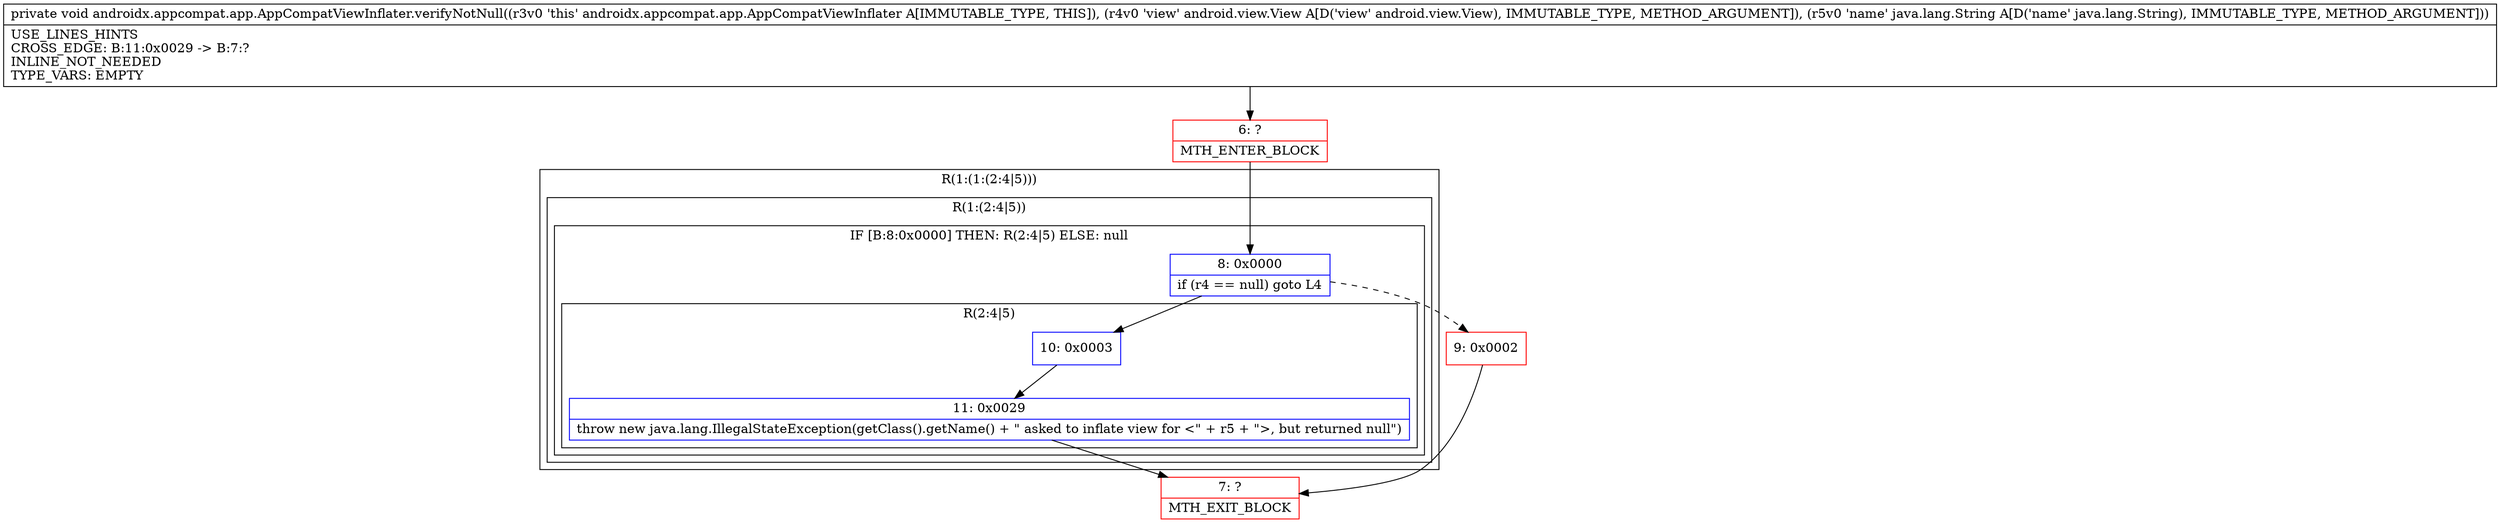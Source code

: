 digraph "CFG forandroidx.appcompat.app.AppCompatViewInflater.verifyNotNull(Landroid\/view\/View;Ljava\/lang\/String;)V" {
subgraph cluster_Region_967494910 {
label = "R(1:(1:(2:4|5)))";
node [shape=record,color=blue];
subgraph cluster_Region_1914269031 {
label = "R(1:(2:4|5))";
node [shape=record,color=blue];
subgraph cluster_IfRegion_1105018779 {
label = "IF [B:8:0x0000] THEN: R(2:4|5) ELSE: null";
node [shape=record,color=blue];
Node_8 [shape=record,label="{8\:\ 0x0000|if (r4 == null) goto L4\l}"];
subgraph cluster_Region_870754558 {
label = "R(2:4|5)";
node [shape=record,color=blue];
Node_10 [shape=record,label="{10\:\ 0x0003}"];
Node_11 [shape=record,label="{11\:\ 0x0029|throw new java.lang.IllegalStateException(getClass().getName() + \" asked to inflate view for \<\" + r5 + \"\>, but returned null\")\l}"];
}
}
}
}
Node_6 [shape=record,color=red,label="{6\:\ ?|MTH_ENTER_BLOCK\l}"];
Node_9 [shape=record,color=red,label="{9\:\ 0x0002}"];
Node_7 [shape=record,color=red,label="{7\:\ ?|MTH_EXIT_BLOCK\l}"];
MethodNode[shape=record,label="{private void androidx.appcompat.app.AppCompatViewInflater.verifyNotNull((r3v0 'this' androidx.appcompat.app.AppCompatViewInflater A[IMMUTABLE_TYPE, THIS]), (r4v0 'view' android.view.View A[D('view' android.view.View), IMMUTABLE_TYPE, METHOD_ARGUMENT]), (r5v0 'name' java.lang.String A[D('name' java.lang.String), IMMUTABLE_TYPE, METHOD_ARGUMENT]))  | USE_LINES_HINTS\lCROSS_EDGE: B:11:0x0029 \-\> B:7:?\lINLINE_NOT_NEEDED\lTYPE_VARS: EMPTY\l}"];
MethodNode -> Node_6;Node_8 -> Node_9[style=dashed];
Node_8 -> Node_10;
Node_10 -> Node_11;
Node_11 -> Node_7;
Node_6 -> Node_8;
Node_9 -> Node_7;
}

